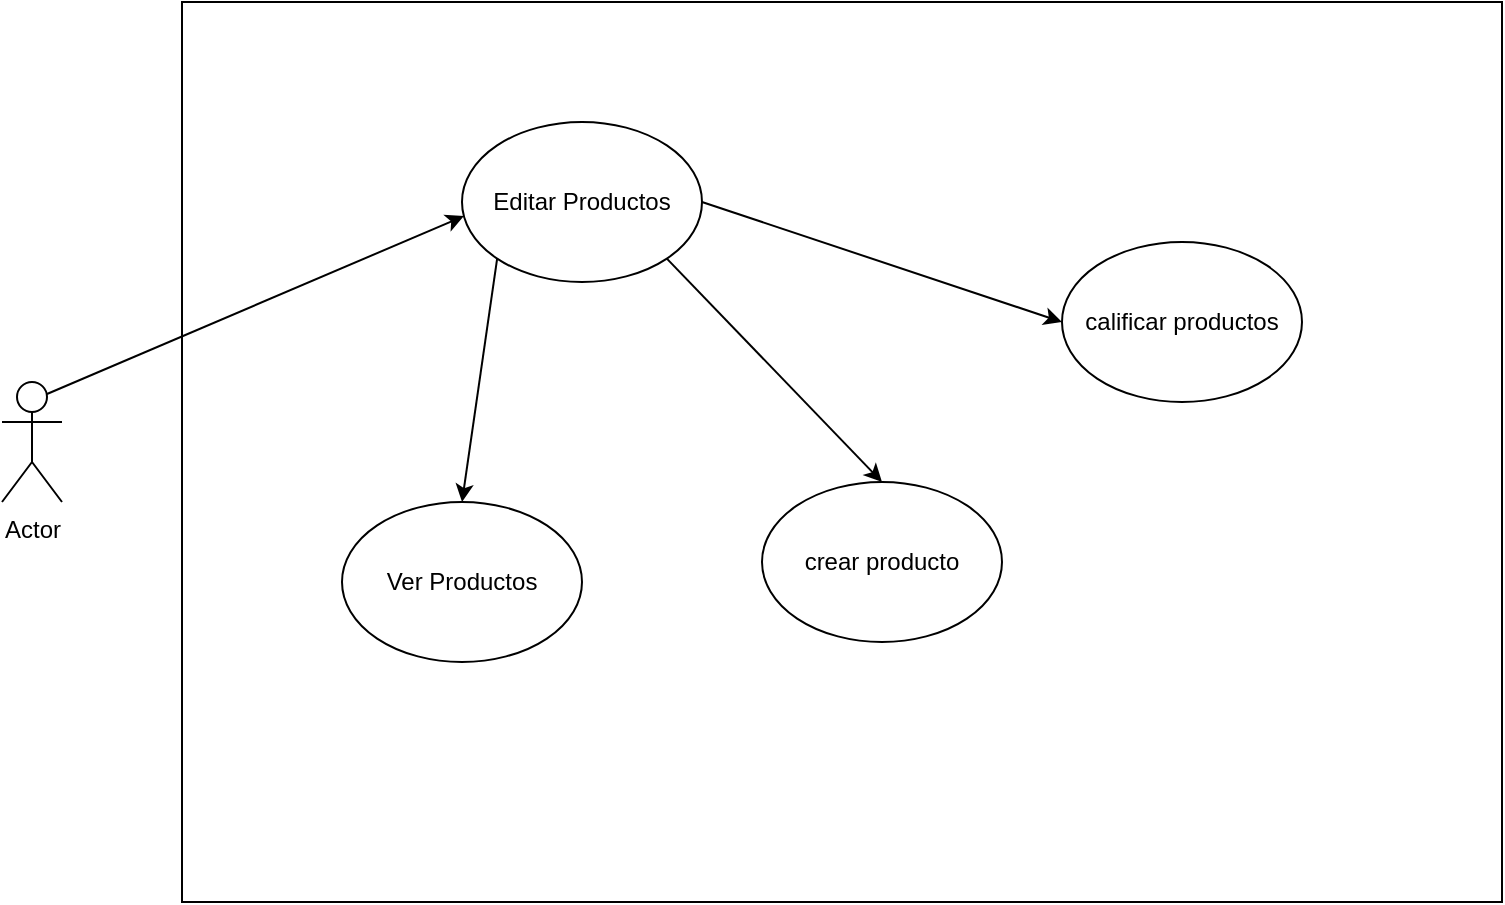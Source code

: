 <mxfile version="15.2.9" type="github"><diagram id="E0r4VwX714AKld8L6VyM" name="Page-1"><mxGraphModel dx="862" dy="393" grid="1" gridSize="10" guides="1" tooltips="1" connect="1" arrows="1" fold="1" page="1" pageScale="1" pageWidth="827" pageHeight="1169" math="0" shadow="0"><root><mxCell id="0"/><mxCell id="1" parent="0"/><mxCell id="0z0voXA_HZYCutZ5gp6r-1" value="Actor" style="shape=umlActor;verticalLabelPosition=bottom;verticalAlign=top;html=1;outlineConnect=0;" vertex="1" parent="1"><mxGeometry x="60" y="200" width="30" height="60" as="geometry"/></mxCell><mxCell id="0z0voXA_HZYCutZ5gp6r-2" value="" style="rounded=0;whiteSpace=wrap;html=1;" vertex="1" parent="1"><mxGeometry x="150" y="10" width="660" height="450" as="geometry"/></mxCell><mxCell id="0z0voXA_HZYCutZ5gp6r-3" value="&lt;font style=&quot;vertical-align: inherit&quot;&gt;&lt;font style=&quot;vertical-align: inherit&quot;&gt;&lt;font style=&quot;vertical-align: inherit&quot;&gt;&lt;font style=&quot;vertical-align: inherit&quot;&gt;&lt;font style=&quot;vertical-align: inherit&quot;&gt;&lt;font style=&quot;vertical-align: inherit&quot;&gt;Editar Productos&lt;br&gt;&lt;/font&gt;&lt;/font&gt;&lt;/font&gt;&lt;/font&gt;&lt;/font&gt;&lt;/font&gt;" style="ellipse;whiteSpace=wrap;html=1;" vertex="1" parent="1"><mxGeometry x="290" y="70" width="120" height="80" as="geometry"/></mxCell><mxCell id="0z0voXA_HZYCutZ5gp6r-4" value="&lt;font style=&quot;vertical-align: inherit&quot;&gt;&lt;font style=&quot;vertical-align: inherit&quot;&gt;&lt;font style=&quot;vertical-align: inherit&quot;&gt;&lt;font style=&quot;vertical-align: inherit&quot;&gt;Ver Productos&lt;/font&gt;&lt;/font&gt;&lt;/font&gt;&lt;/font&gt;" style="ellipse;whiteSpace=wrap;html=1;" vertex="1" parent="1"><mxGeometry x="230" y="260" width="120" height="80" as="geometry"/></mxCell><mxCell id="0z0voXA_HZYCutZ5gp6r-6" value="&lt;font style=&quot;vertical-align: inherit&quot;&gt;&lt;font style=&quot;vertical-align: inherit&quot;&gt;&lt;font style=&quot;vertical-align: inherit&quot;&gt;&lt;font style=&quot;vertical-align: inherit&quot;&gt;crear producto&lt;/font&gt;&lt;/font&gt;&lt;/font&gt;&lt;/font&gt;" style="ellipse;whiteSpace=wrap;html=1;" vertex="1" parent="1"><mxGeometry x="440" y="250" width="120" height="80" as="geometry"/></mxCell><mxCell id="0z0voXA_HZYCutZ5gp6r-7" value="&lt;font style=&quot;vertical-align: inherit&quot;&gt;&lt;font style=&quot;vertical-align: inherit&quot;&gt;calificar productos&lt;/font&gt;&lt;/font&gt;" style="ellipse;whiteSpace=wrap;html=1;" vertex="1" parent="1"><mxGeometry x="590" y="130" width="120" height="80" as="geometry"/></mxCell><mxCell id="0z0voXA_HZYCutZ5gp6r-8" value="" style="endArrow=classic;html=1;exitX=1;exitY=1;exitDx=0;exitDy=0;entryX=0.5;entryY=0;entryDx=0;entryDy=0;" edge="1" parent="1" source="0z0voXA_HZYCutZ5gp6r-3" target="0z0voXA_HZYCutZ5gp6r-6"><mxGeometry width="50" height="50" relative="1" as="geometry"><mxPoint x="430" y="170" as="sourcePoint"/><mxPoint x="480" y="120" as="targetPoint"/></mxGeometry></mxCell><mxCell id="0z0voXA_HZYCutZ5gp6r-9" value="" style="endArrow=classic;html=1;exitX=1;exitY=0.5;exitDx=0;exitDy=0;entryX=0;entryY=0.5;entryDx=0;entryDy=0;" edge="1" parent="1" source="0z0voXA_HZYCutZ5gp6r-3" target="0z0voXA_HZYCutZ5gp6r-7"><mxGeometry width="50" height="50" relative="1" as="geometry"><mxPoint x="360" y="260" as="sourcePoint"/><mxPoint x="410" y="210" as="targetPoint"/></mxGeometry></mxCell><mxCell id="0z0voXA_HZYCutZ5gp6r-11" value="" style="endArrow=classic;html=1;exitX=0;exitY=1;exitDx=0;exitDy=0;" edge="1" parent="1" source="0z0voXA_HZYCutZ5gp6r-3"><mxGeometry width="50" height="50" relative="1" as="geometry"><mxPoint x="360" y="260" as="sourcePoint"/><mxPoint x="290" y="260" as="targetPoint"/></mxGeometry></mxCell><mxCell id="0z0voXA_HZYCutZ5gp6r-12" value="" style="endArrow=classic;html=1;exitX=0.75;exitY=0.1;exitDx=0;exitDy=0;exitPerimeter=0;entryX=0.008;entryY=0.588;entryDx=0;entryDy=0;entryPerimeter=0;" edge="1" parent="1" source="0z0voXA_HZYCutZ5gp6r-1" target="0z0voXA_HZYCutZ5gp6r-3"><mxGeometry width="50" height="50" relative="1" as="geometry"><mxPoint x="360" y="260" as="sourcePoint"/><mxPoint x="410" y="210" as="targetPoint"/><Array as="points"/></mxGeometry></mxCell></root></mxGraphModel></diagram></mxfile>